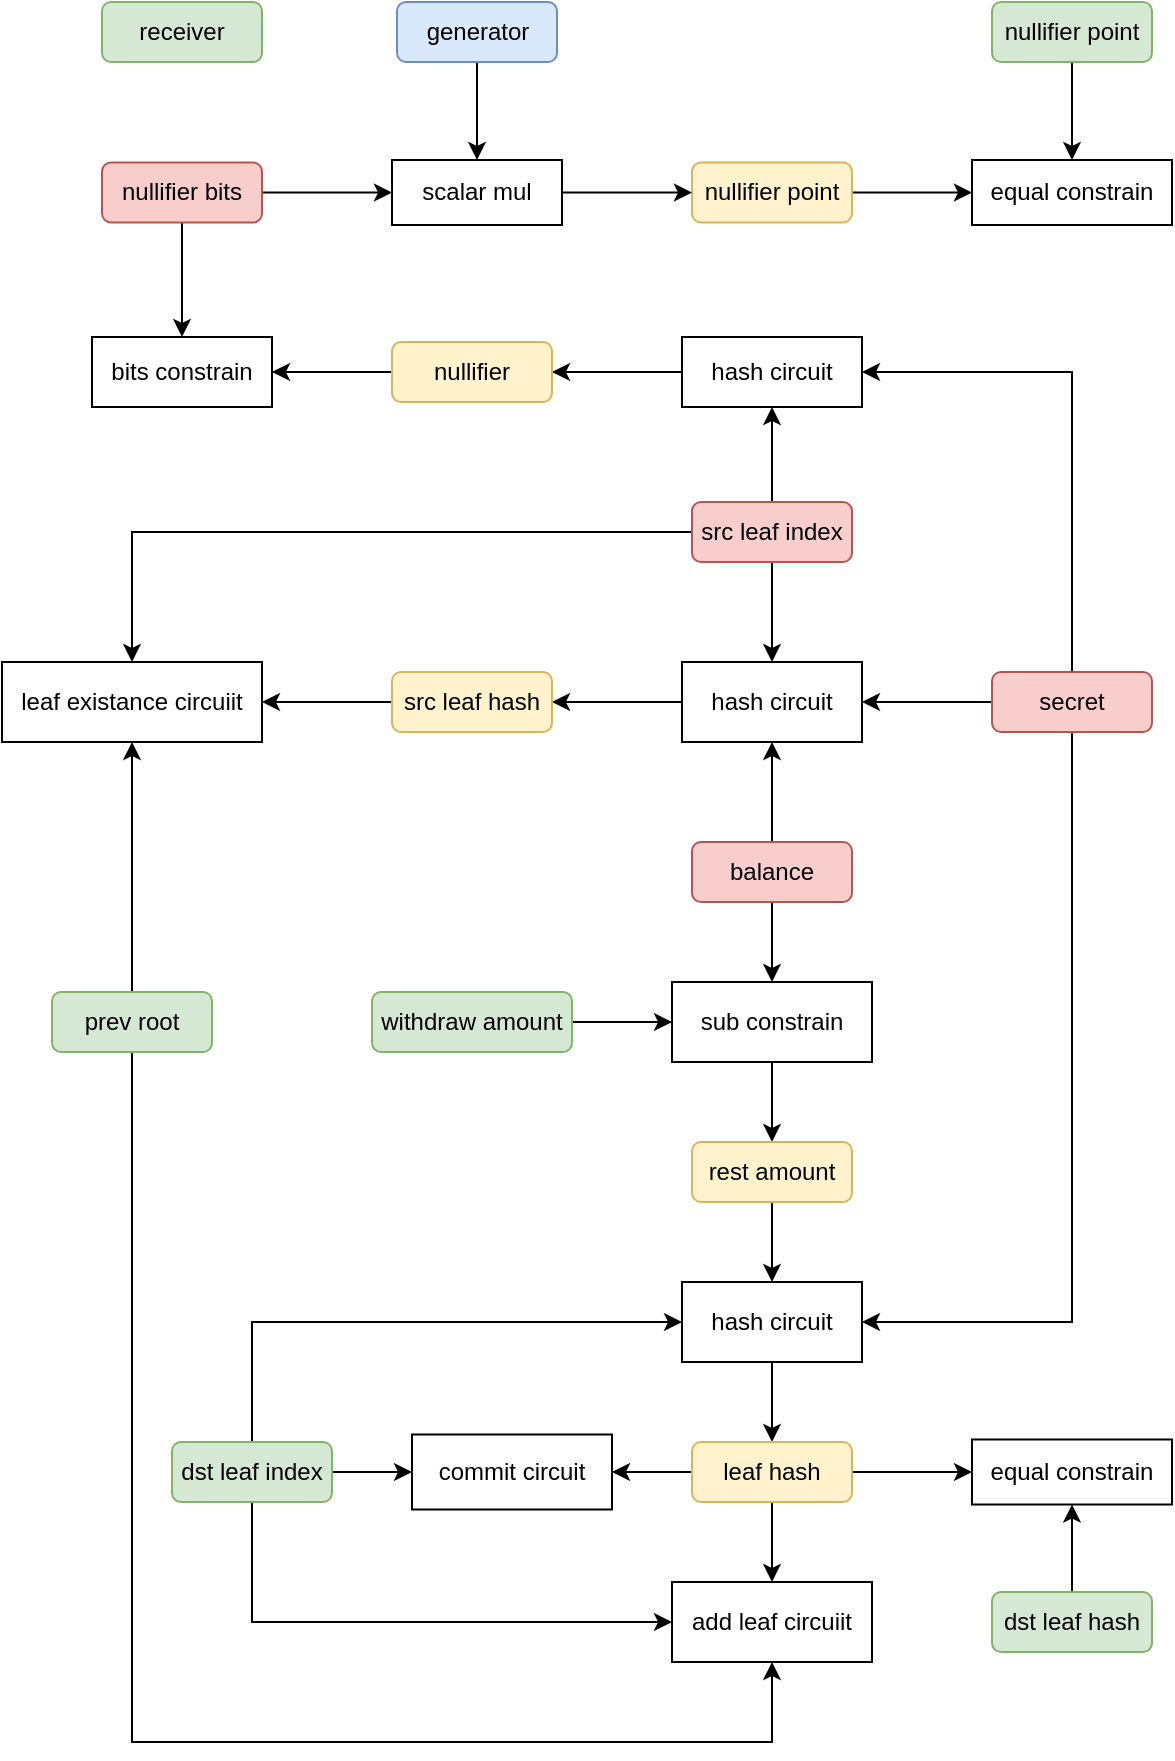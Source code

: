 <mxfile version="20.2.8" type="device"><diagram id="jssZzs0WlATG6St3aQRK" name="第 1 页"><mxGraphModel dx="499" dy="301" grid="1" gridSize="10" guides="1" tooltips="1" connect="1" arrows="1" fold="1" page="1" pageScale="1" pageWidth="827" pageHeight="1169" math="0" shadow="0"><root><mxCell id="0"/><mxCell id="1" parent="0"/><mxCell id="_RCL0g_5FV4GtlWseP_g-69" style="edgeStyle=orthogonalEdgeStyle;rounded=0;orthogonalLoop=1;jettySize=auto;html=1;exitX=0;exitY=0.5;exitDx=0;exitDy=0;entryX=1;entryY=0.5;entryDx=0;entryDy=0;" parent="1" source="kM3ciaT22uP03BJBRpU0-2" target="kM3ciaT22uP03BJBRpU0-3" edge="1"><mxGeometry relative="1" as="geometry"/></mxCell><mxCell id="kM3ciaT22uP03BJBRpU0-2" value="hash circuit" style="rounded=0;whiteSpace=wrap;html=1;" parent="1" vertex="1"><mxGeometry x="545" y="217.5" width="90" height="35" as="geometry"/></mxCell><mxCell id="_RCL0g_5FV4GtlWseP_g-71" style="edgeStyle=orthogonalEdgeStyle;rounded=0;orthogonalLoop=1;jettySize=auto;html=1;exitX=0;exitY=0.5;exitDx=0;exitDy=0;entryX=1;entryY=0.5;entryDx=0;entryDy=0;" parent="1" source="kM3ciaT22uP03BJBRpU0-3" target="W4HrcEvYVkkabnjbuWCt-1" edge="1"><mxGeometry relative="1" as="geometry"><mxPoint x="310" y="230" as="targetPoint"/></mxGeometry></mxCell><mxCell id="kM3ciaT22uP03BJBRpU0-3" value="nullifier" style="rounded=1;whiteSpace=wrap;html=1;fontFamily=Helvetica;fillColor=#fff2cc;strokeColor=#d6b656;" parent="1" vertex="1"><mxGeometry x="400" y="220" width="80" height="30" as="geometry"/></mxCell><mxCell id="kM3ciaT22uP03BJBRpU0-6" style="edgeStyle=orthogonalEdgeStyle;rounded=0;orthogonalLoop=1;jettySize=auto;html=1;exitX=0.5;exitY=0;exitDx=0;exitDy=0;entryX=0.5;entryY=1;entryDx=0;entryDy=0;fontFamily=Helvetica;" parent="1" source="kM3ciaT22uP03BJBRpU0-5" target="kM3ciaT22uP03BJBRpU0-2" edge="1"><mxGeometry relative="1" as="geometry"/></mxCell><mxCell id="_RCL0g_5FV4GtlWseP_g-14" style="edgeStyle=orthogonalEdgeStyle;rounded=0;orthogonalLoop=1;jettySize=auto;html=1;exitX=0.5;exitY=1;exitDx=0;exitDy=0;" parent="1" source="kM3ciaT22uP03BJBRpU0-5" target="kM3ciaT22uP03BJBRpU0-7" edge="1"><mxGeometry relative="1" as="geometry"/></mxCell><mxCell id="OH6d-lOUmevwyPgwjSyI-3" style="edgeStyle=orthogonalEdgeStyle;rounded=0;orthogonalLoop=1;jettySize=auto;html=1;exitX=0;exitY=0.5;exitDx=0;exitDy=0;entryX=0.5;entryY=0;entryDx=0;entryDy=0;" parent="1" source="kM3ciaT22uP03BJBRpU0-5" target="_RCL0g_5FV4GtlWseP_g-42" edge="1"><mxGeometry relative="1" as="geometry"/></mxCell><mxCell id="kM3ciaT22uP03BJBRpU0-5" value="src leaf index" style="rounded=1;whiteSpace=wrap;html=1;fontFamily=Helvetica;fillColor=#f8cecc;strokeColor=#b85450;" parent="1" vertex="1"><mxGeometry x="550" y="300" width="80" height="30" as="geometry"/></mxCell><mxCell id="_RCL0g_5FV4GtlWseP_g-13" style="edgeStyle=orthogonalEdgeStyle;rounded=0;orthogonalLoop=1;jettySize=auto;html=1;exitX=0;exitY=0.5;exitDx=0;exitDy=0;entryX=1;entryY=0.5;entryDx=0;entryDy=0;" parent="1" source="kM3ciaT22uP03BJBRpU0-7" target="_RCL0g_5FV4GtlWseP_g-11" edge="1"><mxGeometry relative="1" as="geometry"/></mxCell><mxCell id="kM3ciaT22uP03BJBRpU0-7" value="hash circuit" style="rounded=0;whiteSpace=wrap;html=1;" parent="1" vertex="1"><mxGeometry x="545" y="380" width="90" height="40" as="geometry"/></mxCell><mxCell id="kM3ciaT22uP03BJBRpU0-17" style="edgeStyle=orthogonalEdgeStyle;rounded=0;orthogonalLoop=1;jettySize=auto;html=1;exitX=0;exitY=0.5;exitDx=0;exitDy=0;entryX=1;entryY=0.5;entryDx=0;entryDy=0;fontFamily=Helvetica;" parent="1" source="kM3ciaT22uP03BJBRpU0-15" target="kM3ciaT22uP03BJBRpU0-7" edge="1"><mxGeometry relative="1" as="geometry"/></mxCell><mxCell id="_RCL0g_5FV4GtlWseP_g-10" style="edgeStyle=orthogonalEdgeStyle;rounded=0;orthogonalLoop=1;jettySize=auto;html=1;exitX=0.5;exitY=0;exitDx=0;exitDy=0;entryX=1;entryY=0.5;entryDx=0;entryDy=0;" parent="1" source="kM3ciaT22uP03BJBRpU0-15" target="kM3ciaT22uP03BJBRpU0-2" edge="1"><mxGeometry relative="1" as="geometry"/></mxCell><mxCell id="_RCL0g_5FV4GtlWseP_g-30" style="edgeStyle=orthogonalEdgeStyle;rounded=0;orthogonalLoop=1;jettySize=auto;html=1;exitX=0.5;exitY=1;exitDx=0;exitDy=0;entryX=1;entryY=0.5;entryDx=0;entryDy=0;" parent="1" source="kM3ciaT22uP03BJBRpU0-15" target="W4HrcEvYVkkabnjbuWCt-16" edge="1"><mxGeometry relative="1" as="geometry"><mxPoint x="650" y="720" as="targetPoint"/></mxGeometry></mxCell><mxCell id="kM3ciaT22uP03BJBRpU0-15" value="secret" style="rounded=1;whiteSpace=wrap;html=1;fontFamily=Helvetica;fillColor=#f8cecc;strokeColor=#b85450;" parent="1" vertex="1"><mxGeometry x="700" y="385" width="80" height="30" as="geometry"/></mxCell><mxCell id="W4HrcEvYVkkabnjbuWCt-13" style="edgeStyle=orthogonalEdgeStyle;rounded=0;orthogonalLoop=1;jettySize=auto;html=1;exitX=0.5;exitY=1;exitDx=0;exitDy=0;entryX=0.5;entryY=0;entryDx=0;entryDy=0;" edge="1" parent="1" source="_RCL0g_5FV4GtlWseP_g-4" target="_RCL0g_5FV4GtlWseP_g-52"><mxGeometry relative="1" as="geometry"/></mxCell><mxCell id="_RCL0g_5FV4GtlWseP_g-4" value="nullifier point" style="rounded=1;whiteSpace=wrap;html=1;fontFamily=Helvetica;fillColor=#d5e8d4;strokeColor=#82b366;" parent="1" vertex="1"><mxGeometry x="700" y="50" width="80" height="30" as="geometry"/></mxCell><mxCell id="_RCL0g_5FV4GtlWseP_g-43" style="edgeStyle=orthogonalEdgeStyle;rounded=0;orthogonalLoop=1;jettySize=auto;html=1;exitX=0;exitY=0.5;exitDx=0;exitDy=0;entryX=1;entryY=0.5;entryDx=0;entryDy=0;" parent="1" source="_RCL0g_5FV4GtlWseP_g-11" target="_RCL0g_5FV4GtlWseP_g-42" edge="1"><mxGeometry relative="1" as="geometry"/></mxCell><mxCell id="_RCL0g_5FV4GtlWseP_g-11" value="src leaf hash" style="rounded=1;whiteSpace=wrap;html=1;fontFamily=Helvetica;fillColor=#fff2cc;strokeColor=#d6b656;" parent="1" vertex="1"><mxGeometry x="400" y="385" width="80" height="30" as="geometry"/></mxCell><mxCell id="_RCL0g_5FV4GtlWseP_g-18" style="edgeStyle=orthogonalEdgeStyle;rounded=0;orthogonalLoop=1;jettySize=auto;html=1;exitX=0.5;exitY=0;exitDx=0;exitDy=0;entryX=0.5;entryY=1;entryDx=0;entryDy=0;" parent="1" source="_RCL0g_5FV4GtlWseP_g-15" target="kM3ciaT22uP03BJBRpU0-7" edge="1"><mxGeometry relative="1" as="geometry"/></mxCell><mxCell id="_RCL0g_5FV4GtlWseP_g-20" style="edgeStyle=orthogonalEdgeStyle;rounded=0;orthogonalLoop=1;jettySize=auto;html=1;exitX=0.5;exitY=1;exitDx=0;exitDy=0;entryX=0.5;entryY=0;entryDx=0;entryDy=0;" parent="1" source="_RCL0g_5FV4GtlWseP_g-15" target="_RCL0g_5FV4GtlWseP_g-19" edge="1"><mxGeometry relative="1" as="geometry"/></mxCell><mxCell id="_RCL0g_5FV4GtlWseP_g-15" value="balance" style="rounded=1;whiteSpace=wrap;html=1;fontFamily=Helvetica;fillColor=#f8cecc;strokeColor=#b85450;" parent="1" vertex="1"><mxGeometry x="550" y="470" width="80" height="30" as="geometry"/></mxCell><mxCell id="_RCL0g_5FV4GtlWseP_g-24" style="edgeStyle=orthogonalEdgeStyle;rounded=0;orthogonalLoop=1;jettySize=auto;html=1;exitX=0.5;exitY=1;exitDx=0;exitDy=0;entryX=0.5;entryY=0;entryDx=0;entryDy=0;" parent="1" source="_RCL0g_5FV4GtlWseP_g-19" target="_RCL0g_5FV4GtlWseP_g-21" edge="1"><mxGeometry relative="1" as="geometry"/></mxCell><mxCell id="_RCL0g_5FV4GtlWseP_g-19" value="sub constrain" style="rounded=0;whiteSpace=wrap;html=1;" parent="1" vertex="1"><mxGeometry x="540" y="540" width="100" height="40" as="geometry"/></mxCell><mxCell id="_RCL0g_5FV4GtlWseP_g-26" style="edgeStyle=orthogonalEdgeStyle;rounded=0;orthogonalLoop=1;jettySize=auto;html=1;exitX=0.5;exitY=1;exitDx=0;exitDy=0;entryX=0.5;entryY=0;entryDx=0;entryDy=0;" parent="1" source="_RCL0g_5FV4GtlWseP_g-21" edge="1"><mxGeometry relative="1" as="geometry"><mxPoint x="590.0" y="690" as="targetPoint"/></mxGeometry></mxCell><mxCell id="_RCL0g_5FV4GtlWseP_g-21" value="rest amount" style="rounded=1;whiteSpace=wrap;html=1;fontFamily=Helvetica;fillColor=#fff2cc;strokeColor=#d6b656;" parent="1" vertex="1"><mxGeometry x="550" y="620" width="80" height="30" as="geometry"/></mxCell><mxCell id="_RCL0g_5FV4GtlWseP_g-23" style="edgeStyle=orthogonalEdgeStyle;rounded=0;orthogonalLoop=1;jettySize=auto;html=1;exitX=1;exitY=0.5;exitDx=0;exitDy=0;entryX=0;entryY=0.5;entryDx=0;entryDy=0;" parent="1" source="_RCL0g_5FV4GtlWseP_g-22" target="_RCL0g_5FV4GtlWseP_g-19" edge="1"><mxGeometry relative="1" as="geometry"/></mxCell><mxCell id="_RCL0g_5FV4GtlWseP_g-22" value="withdraw amount" style="rounded=1;whiteSpace=wrap;html=1;fontFamily=Helvetica;fillColor=#d5e8d4;strokeColor=#82b366;" parent="1" vertex="1"><mxGeometry x="390" y="545" width="100" height="30" as="geometry"/></mxCell><mxCell id="_RCL0g_5FV4GtlWseP_g-33" style="edgeStyle=orthogonalEdgeStyle;rounded=0;orthogonalLoop=1;jettySize=auto;html=1;exitX=0.5;exitY=1;exitDx=0;exitDy=0;entryX=0.5;entryY=0;entryDx=0;entryDy=0;" parent="1" source="W4HrcEvYVkkabnjbuWCt-16" target="_RCL0g_5FV4GtlWseP_g-31" edge="1"><mxGeometry relative="1" as="geometry"><mxPoint x="590" y="750" as="sourcePoint"/></mxGeometry></mxCell><mxCell id="OH6d-lOUmevwyPgwjSyI-42" style="edgeStyle=orthogonalEdgeStyle;rounded=0;orthogonalLoop=1;jettySize=auto;html=1;exitX=1;exitY=0.5;exitDx=0;exitDy=0;entryX=0;entryY=0.5;entryDx=0;entryDy=0;" parent="1" source="_RCL0g_5FV4GtlWseP_g-28" target="_RCL0g_5FV4GtlWseP_g-59" edge="1"><mxGeometry relative="1" as="geometry"/></mxCell><mxCell id="OH6d-lOUmevwyPgwjSyI-43" style="edgeStyle=orthogonalEdgeStyle;rounded=0;orthogonalLoop=1;jettySize=auto;html=1;exitX=0.5;exitY=0;exitDx=0;exitDy=0;entryX=0;entryY=0.5;entryDx=0;entryDy=0;" parent="1" source="_RCL0g_5FV4GtlWseP_g-28" target="W4HrcEvYVkkabnjbuWCt-16" edge="1"><mxGeometry relative="1" as="geometry"><mxPoint x="530" y="720" as="targetPoint"/></mxGeometry></mxCell><mxCell id="OH6d-lOUmevwyPgwjSyI-44" style="edgeStyle=orthogonalEdgeStyle;rounded=0;orthogonalLoop=1;jettySize=auto;html=1;exitX=0.5;exitY=1;exitDx=0;exitDy=0;entryX=0;entryY=0.5;entryDx=0;entryDy=0;" parent="1" source="_RCL0g_5FV4GtlWseP_g-28" target="OH6d-lOUmevwyPgwjSyI-21" edge="1"><mxGeometry relative="1" as="geometry"/></mxCell><mxCell id="_RCL0g_5FV4GtlWseP_g-28" value="dst leaf index" style="rounded=1;whiteSpace=wrap;html=1;fontFamily=Helvetica;fillColor=#d5e8d4;strokeColor=#82b366;" parent="1" vertex="1"><mxGeometry x="290" y="770" width="80" height="30" as="geometry"/></mxCell><mxCell id="OH6d-lOUmevwyPgwjSyI-22" style="edgeStyle=orthogonalEdgeStyle;rounded=0;orthogonalLoop=1;jettySize=auto;html=1;exitX=0.5;exitY=1;exitDx=0;exitDy=0;entryX=0.5;entryY=0;entryDx=0;entryDy=0;" parent="1" source="_RCL0g_5FV4GtlWseP_g-31" target="OH6d-lOUmevwyPgwjSyI-21" edge="1"><mxGeometry relative="1" as="geometry"/></mxCell><mxCell id="OH6d-lOUmevwyPgwjSyI-29" style="edgeStyle=orthogonalEdgeStyle;rounded=0;orthogonalLoop=1;jettySize=auto;html=1;exitX=1;exitY=0.5;exitDx=0;exitDy=0;entryX=0;entryY=0.5;entryDx=0;entryDy=0;" parent="1" source="_RCL0g_5FV4GtlWseP_g-31" target="_RCL0g_5FV4GtlWseP_g-34" edge="1"><mxGeometry relative="1" as="geometry"/></mxCell><mxCell id="OH6d-lOUmevwyPgwjSyI-33" style="edgeStyle=orthogonalEdgeStyle;rounded=0;orthogonalLoop=1;jettySize=auto;html=1;exitX=0;exitY=0.5;exitDx=0;exitDy=0;entryX=1;entryY=0.5;entryDx=0;entryDy=0;" parent="1" source="_RCL0g_5FV4GtlWseP_g-31" target="_RCL0g_5FV4GtlWseP_g-59" edge="1"><mxGeometry relative="1" as="geometry"/></mxCell><mxCell id="_RCL0g_5FV4GtlWseP_g-31" value="leaf hash" style="rounded=1;whiteSpace=wrap;html=1;fontFamily=Helvetica;fillColor=#fff2cc;strokeColor=#d6b656;" parent="1" vertex="1"><mxGeometry x="550" y="770" width="80" height="30" as="geometry"/></mxCell><mxCell id="_RCL0g_5FV4GtlWseP_g-34" value="equal constrain" style="rounded=0;whiteSpace=wrap;html=1;" parent="1" vertex="1"><mxGeometry x="690" y="768.75" width="100" height="32.5" as="geometry"/></mxCell><mxCell id="OH6d-lOUmevwyPgwjSyI-30" style="edgeStyle=orthogonalEdgeStyle;rounded=0;orthogonalLoop=1;jettySize=auto;html=1;exitX=0.5;exitY=0;exitDx=0;exitDy=0;entryX=0.5;entryY=1;entryDx=0;entryDy=0;" parent="1" source="_RCL0g_5FV4GtlWseP_g-37" target="_RCL0g_5FV4GtlWseP_g-34" edge="1"><mxGeometry relative="1" as="geometry"/></mxCell><mxCell id="_RCL0g_5FV4GtlWseP_g-37" value="dst leaf hash" style="rounded=1;whiteSpace=wrap;html=1;fontFamily=Helvetica;fillColor=#d5e8d4;strokeColor=#82b366;" parent="1" vertex="1"><mxGeometry x="700" y="845" width="80" height="30" as="geometry"/></mxCell><mxCell id="_RCL0g_5FV4GtlWseP_g-42" value="leaf existance circuiit" style="rounded=0;whiteSpace=wrap;html=1;" parent="1" vertex="1"><mxGeometry x="205" y="380" width="130" height="40" as="geometry"/></mxCell><mxCell id="OH6d-lOUmevwyPgwjSyI-48" style="edgeStyle=orthogonalEdgeStyle;rounded=0;orthogonalLoop=1;jettySize=auto;html=1;exitX=0.5;exitY=0;exitDx=0;exitDy=0;" parent="1" source="_RCL0g_5FV4GtlWseP_g-44" target="_RCL0g_5FV4GtlWseP_g-42" edge="1"><mxGeometry relative="1" as="geometry"/></mxCell><mxCell id="OH6d-lOUmevwyPgwjSyI-51" style="edgeStyle=orthogonalEdgeStyle;rounded=0;orthogonalLoop=1;jettySize=auto;html=1;exitX=0.5;exitY=1;exitDx=0;exitDy=0;entryX=0.5;entryY=1;entryDx=0;entryDy=0;" parent="1" source="_RCL0g_5FV4GtlWseP_g-44" target="OH6d-lOUmevwyPgwjSyI-21" edge="1"><mxGeometry relative="1" as="geometry"><Array as="points"><mxPoint x="270" y="920"/><mxPoint x="590" y="920"/></Array></mxGeometry></mxCell><mxCell id="_RCL0g_5FV4GtlWseP_g-44" value="prev root" style="rounded=1;whiteSpace=wrap;html=1;fontFamily=Helvetica;fillColor=#d5e8d4;strokeColor=#82b366;" parent="1" vertex="1"><mxGeometry x="230" y="545" width="80" height="30" as="geometry"/></mxCell><mxCell id="_RCL0g_5FV4GtlWseP_g-52" value="equal constrain" style="rounded=0;whiteSpace=wrap;html=1;" parent="1" vertex="1"><mxGeometry x="690" y="129" width="100" height="32.5" as="geometry"/></mxCell><mxCell id="_RCL0g_5FV4GtlWseP_g-59" value="commit circuit" style="rounded=0;whiteSpace=wrap;html=1;" parent="1" vertex="1"><mxGeometry x="410" y="766.25" width="100" height="37.5" as="geometry"/></mxCell><mxCell id="_RCL0g_5FV4GtlWseP_g-65" value="receiver" style="rounded=1;whiteSpace=wrap;html=1;fontFamily=Helvetica;fillColor=#d5e8d4;strokeColor=#82b366;" parent="1" vertex="1"><mxGeometry x="255" y="50" width="80" height="30" as="geometry"/></mxCell><mxCell id="W4HrcEvYVkkabnjbuWCt-12" style="edgeStyle=orthogonalEdgeStyle;rounded=0;orthogonalLoop=1;jettySize=auto;html=1;exitX=1;exitY=0.5;exitDx=0;exitDy=0;entryX=0;entryY=0.5;entryDx=0;entryDy=0;" edge="1" parent="1" source="_RCL0g_5FV4GtlWseP_g-72" target="_RCL0g_5FV4GtlWseP_g-52"><mxGeometry relative="1" as="geometry"/></mxCell><mxCell id="_RCL0g_5FV4GtlWseP_g-72" value="nullifier point" style="rounded=1;whiteSpace=wrap;html=1;fontFamily=Helvetica;fillColor=#fff2cc;strokeColor=#d6b656;" parent="1" vertex="1"><mxGeometry x="550" y="130.25" width="80" height="30" as="geometry"/></mxCell><mxCell id="OH6d-lOUmevwyPgwjSyI-21" value="add leaf circuiit" style="rounded=0;whiteSpace=wrap;html=1;" parent="1" vertex="1"><mxGeometry x="540" y="840" width="100" height="40" as="geometry"/></mxCell><mxCell id="W4HrcEvYVkkabnjbuWCt-1" value="bits constrain" style="rounded=0;whiteSpace=wrap;html=1;" vertex="1" parent="1"><mxGeometry x="250" y="217.5" width="90" height="35" as="geometry"/></mxCell><mxCell id="W4HrcEvYVkkabnjbuWCt-14" style="edgeStyle=orthogonalEdgeStyle;rounded=0;orthogonalLoop=1;jettySize=auto;html=1;exitX=1;exitY=0.5;exitDx=0;exitDy=0;" edge="1" parent="1" source="W4HrcEvYVkkabnjbuWCt-2" target="W4HrcEvYVkkabnjbuWCt-3"><mxGeometry relative="1" as="geometry"/></mxCell><mxCell id="W4HrcEvYVkkabnjbuWCt-17" style="edgeStyle=orthogonalEdgeStyle;rounded=0;orthogonalLoop=1;jettySize=auto;html=1;exitX=0.5;exitY=1;exitDx=0;exitDy=0;" edge="1" parent="1" source="W4HrcEvYVkkabnjbuWCt-2" target="W4HrcEvYVkkabnjbuWCt-1"><mxGeometry relative="1" as="geometry"/></mxCell><mxCell id="W4HrcEvYVkkabnjbuWCt-2" value="nullifier bits" style="rounded=1;whiteSpace=wrap;html=1;fontFamily=Helvetica;fillColor=#f8cecc;strokeColor=#b85450;" vertex="1" parent="1"><mxGeometry x="255" y="130.25" width="80" height="30" as="geometry"/></mxCell><mxCell id="W4HrcEvYVkkabnjbuWCt-15" style="edgeStyle=orthogonalEdgeStyle;rounded=0;orthogonalLoop=1;jettySize=auto;html=1;exitX=1;exitY=0.5;exitDx=0;exitDy=0;" edge="1" parent="1" source="W4HrcEvYVkkabnjbuWCt-3" target="_RCL0g_5FV4GtlWseP_g-72"><mxGeometry relative="1" as="geometry"/></mxCell><mxCell id="W4HrcEvYVkkabnjbuWCt-3" value="scalar mul" style="rounded=0;whiteSpace=wrap;html=1;" vertex="1" parent="1"><mxGeometry x="400" y="129" width="85" height="32.5" as="geometry"/></mxCell><mxCell id="W4HrcEvYVkkabnjbuWCt-10" style="edgeStyle=orthogonalEdgeStyle;rounded=0;orthogonalLoop=1;jettySize=auto;html=1;exitX=0.5;exitY=1;exitDx=0;exitDy=0;" edge="1" parent="1" source="W4HrcEvYVkkabnjbuWCt-8" target="W4HrcEvYVkkabnjbuWCt-3"><mxGeometry relative="1" as="geometry"/></mxCell><mxCell id="W4HrcEvYVkkabnjbuWCt-8" value="generator" style="rounded=1;whiteSpace=wrap;html=1;fontFamily=Helvetica;fillColor=#dae8fc;strokeColor=#6c8ebf;" vertex="1" parent="1"><mxGeometry x="402.5" y="50" width="80" height="30" as="geometry"/></mxCell><mxCell id="W4HrcEvYVkkabnjbuWCt-16" value="hash circuit" style="rounded=0;whiteSpace=wrap;html=1;" vertex="1" parent="1"><mxGeometry x="545" y="690" width="90" height="40" as="geometry"/></mxCell></root></mxGraphModel></diagram></mxfile>